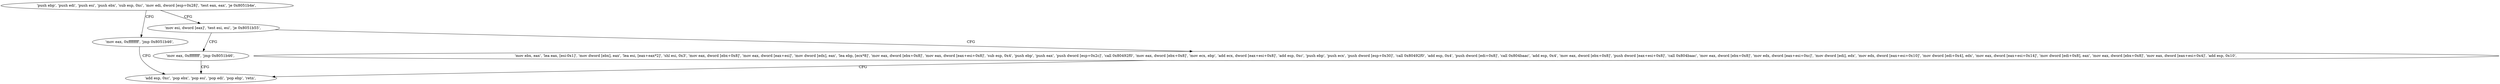 digraph "func" {
"134552230" [label = "'push ebp', 'push edi', 'push esi', 'push ebx', 'sub esp, 0xc', 'mov edi, dword [esp+0x28]', 'test eax, eax', 'je 0x8051b4e', " ]
"134552398" [label = "'mov eax, 0xffffffff', 'jmp 0x8051b46', " ]
"134552249" [label = "'mov esi, dword [eax]', 'test esi, esi', 'je 0x8051b55', " ]
"134552390" [label = "'add esp, 0xc', 'pop ebx', 'pop esi', 'pop edi', 'pop ebp', 'retn', " ]
"134552405" [label = "'mov eax, 0xffffffff', 'jmp 0x8051b46', " ]
"134552259" [label = "'mov ebx, eax', 'lea eax, [esi-0x1]', 'mov dword [ebx], eax', 'lea esi, [eax+eax*2]', 'shl esi, 0x3', 'mov eax, dword [ebx+0x8]', 'mov eax, dword [eax+esi]', 'mov dword [edx], eax', 'lea ebp, [ecx*8]', 'mov eax, dword [ebx+0x8]', 'mov eax, dword [eax+esi+0x8]', 'sub esp, 0x4', 'push ebp', 'push eax', 'push dword [esp+0x2c]', 'call 0x80492f0', 'mov eax, dword [ebx+0x8]', 'mov ecx, ebp', 'add ecx, dword [eax+esi+0x8]', 'add esp, 0xc', 'push ebp', 'push ecx', 'push dword [esp+0x30]', 'call 0x80492f0', 'add esp, 0x4', 'push dword [edi+0x8]', 'call 0x804baac', 'add esp, 0x4', 'mov eax, dword [ebx+0x8]', 'push dword [eax+esi+0x8]', 'call 0x804baac', 'mov eax, dword [ebx+0x8]', 'mov edx, dword [eax+esi+0xc]', 'mov dword [edi], edx', 'mov edx, dword [eax+esi+0x10]', 'mov dword [edi+0x4], edx', 'mov eax, dword [eax+esi+0x14]', 'mov dword [edi+0x8], eax', 'mov eax, dword [ebx+0x8]', 'mov eax, dword [eax+esi+0x4]', 'add esp, 0x10', " ]
"134552230" -> "134552398" [ label = "CFG" ]
"134552230" -> "134552249" [ label = "CFG" ]
"134552398" -> "134552390" [ label = "CFG" ]
"134552249" -> "134552405" [ label = "CFG" ]
"134552249" -> "134552259" [ label = "CFG" ]
"134552405" -> "134552390" [ label = "CFG" ]
"134552259" -> "134552390" [ label = "CFG" ]
}
